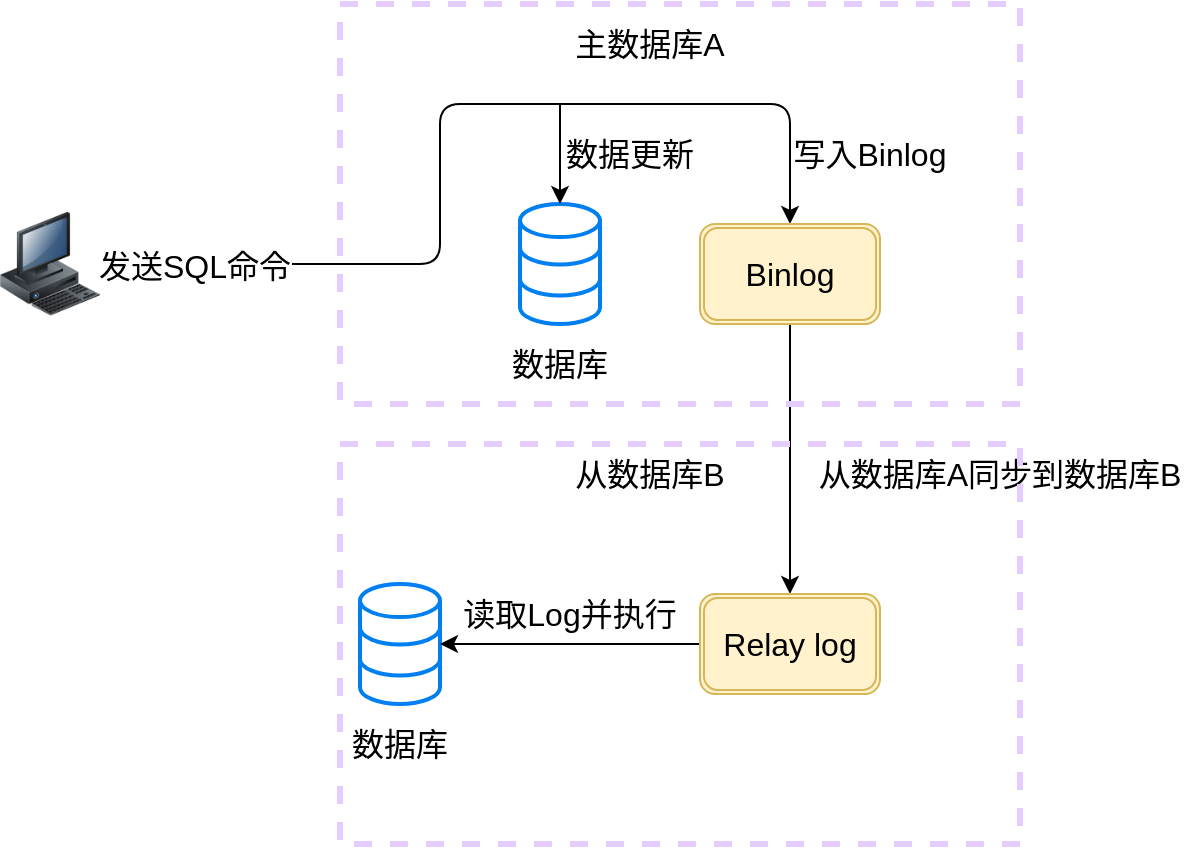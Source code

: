 <mxfile version="12.8.4" type="device"><diagram id="8AWRADDCElaZFWk0rENE" name="Page-1"><mxGraphModel dx="1620" dy="441" grid="1" gridSize="10" guides="1" tooltips="1" connect="1" arrows="1" fold="1" page="1" pageScale="1" pageWidth="827" pageHeight="1169" math="0" shadow="0"><root><mxCell id="0"/><mxCell id="1" parent="0"/><mxCell id="sge8aesX8qD7mXoLwuwj-1" value="" style="html=1;verticalLabelPosition=bottom;align=center;labelBackgroundColor=#ffffff;verticalAlign=top;strokeWidth=2;strokeColor=#0080F0;shadow=0;dashed=0;shape=mxgraph.ios7.icons.data;fontSize=12;" vertex="1" parent="1"><mxGeometry x="150" y="440" width="40" height="60" as="geometry"/></mxCell><mxCell id="sge8aesX8qD7mXoLwuwj-8" style="endArrow=classic;html=1;fontFamily=Helvetica;fontSize=12;fontColor=#000000;align=center;strokeColor=#000000;edgeStyle=orthogonalEdgeStyle;" edge="1" parent="1" source="sge8aesX8qD7mXoLwuwj-4" target="sge8aesX8qD7mXoLwuwj-5"><mxGeometry relative="1" as="geometry"><mxPoint x="170" y="430" as="targetPoint"/><Array as="points"><mxPoint x="110" y="470"/><mxPoint x="110" y="390"/><mxPoint x="285" y="390"/></Array></mxGeometry></mxCell><mxCell id="sge8aesX8qD7mXoLwuwj-12" value="&lt;font style=&quot;font-size: 16px&quot;&gt;发送SQL命令&lt;/font&gt;" style="text;html=1;align=center;verticalAlign=middle;resizable=0;points=[];labelBackgroundColor=#ffffff;fontSize=12;" vertex="1" connectable="0" parent="sge8aesX8qD7mXoLwuwj-8"><mxGeometry x="-0.807" y="-1" relative="1" as="geometry"><mxPoint as="offset"/></mxGeometry></mxCell><mxCell id="sge8aesX8qD7mXoLwuwj-4" value="" style="image;html=1;labelBackgroundColor=#ffffff;image=img/lib/clip_art/computers/Workstation_128x128.png;fontSize=12;" vertex="1" parent="1"><mxGeometry x="-110" y="440" width="50" height="60" as="geometry"/></mxCell><mxCell id="sge8aesX8qD7mXoLwuwj-21" value="" style="edgeStyle=orthogonalEdgeStyle;rounded=0;orthogonalLoop=1;jettySize=auto;html=1;entryX=0.5;entryY=0;entryDx=0;entryDy=0;fontSize=12;" edge="1" parent="1" source="sge8aesX8qD7mXoLwuwj-5" target="sge8aesX8qD7mXoLwuwj-17"><mxGeometry relative="1" as="geometry"><mxPoint x="285" y="580" as="targetPoint"/></mxGeometry></mxCell><mxCell id="sge8aesX8qD7mXoLwuwj-5" value="" style="shape=ext;double=1;rounded=1;whiteSpace=wrap;html=1;fillColor=#fff2cc;strokeColor=#d6b656;fontSize=12;" vertex="1" parent="1"><mxGeometry x="240" y="450" width="90" height="50" as="geometry"/></mxCell><mxCell id="sge8aesX8qD7mXoLwuwj-7" value="&lt;font style=&quot;font-size: 16px&quot;&gt;Binlog&lt;/font&gt;" style="text;html=1;strokeColor=none;fillColor=none;align=center;verticalAlign=middle;whiteSpace=wrap;rounded=0;dashed=1;fontSize=12;" vertex="1" parent="1"><mxGeometry x="265" y="465" width="40" height="20" as="geometry"/></mxCell><mxCell id="sge8aesX8qD7mXoLwuwj-9" value="&lt;font style=&quot;font-size: 16px&quot;&gt;数据库&lt;/font&gt;" style="text;html=1;strokeColor=none;fillColor=none;align=center;verticalAlign=middle;whiteSpace=wrap;rounded=0;dashed=1;fontSize=12;" vertex="1" parent="1"><mxGeometry x="140" y="510" width="60" height="20" as="geometry"/></mxCell><mxCell id="sge8aesX8qD7mXoLwuwj-11" value="" style="endArrow=classic;html=1;fontSize=12;" edge="1" parent="1" target="sge8aesX8qD7mXoLwuwj-1"><mxGeometry width="50" height="50" relative="1" as="geometry"><mxPoint x="170" y="390" as="sourcePoint"/><mxPoint x="220" y="560" as="targetPoint"/></mxGeometry></mxCell><mxCell id="sge8aesX8qD7mXoLwuwj-13" value="&lt;font style=&quot;font-size: 16px&quot;&gt;数据更新&lt;/font&gt;" style="text;html=1;strokeColor=none;fillColor=none;align=center;verticalAlign=middle;whiteSpace=wrap;rounded=0;dashed=1;fontSize=12;" vertex="1" parent="1"><mxGeometry x="160" y="400" width="90" height="30" as="geometry"/></mxCell><mxCell id="sge8aesX8qD7mXoLwuwj-14" value="&lt;font style=&quot;font-size: 16px&quot;&gt;写入Binlog&lt;/font&gt;" style="text;html=1;strokeColor=none;fillColor=none;align=center;verticalAlign=middle;whiteSpace=wrap;rounded=0;dashed=1;fontSize=12;" vertex="1" parent="1"><mxGeometry x="280" y="405" width="90" height="20" as="geometry"/></mxCell><mxCell id="sge8aesX8qD7mXoLwuwj-16" value="" style="html=1;verticalLabelPosition=bottom;align=center;labelBackgroundColor=#ffffff;verticalAlign=top;strokeWidth=2;strokeColor=#0080F0;shadow=0;dashed=0;shape=mxgraph.ios7.icons.data;fontSize=12;" vertex="1" parent="1"><mxGeometry x="70" y="630" width="40" height="60" as="geometry"/></mxCell><mxCell id="sge8aesX8qD7mXoLwuwj-22" value="" style="edgeStyle=orthogonalEdgeStyle;rounded=0;orthogonalLoop=1;jettySize=auto;html=1;fontSize=12;" edge="1" parent="1" source="sge8aesX8qD7mXoLwuwj-17" target="sge8aesX8qD7mXoLwuwj-16"><mxGeometry relative="1" as="geometry"/></mxCell><mxCell id="sge8aesX8qD7mXoLwuwj-17" value="&lt;font style=&quot;font-size: 16px&quot;&gt;Relay log&lt;/font&gt;" style="shape=ext;double=1;rounded=1;whiteSpace=wrap;html=1;fillColor=#fff2cc;strokeColor=#d6b656;fontSize=12;" vertex="1" parent="1"><mxGeometry x="240" y="635" width="90" height="50" as="geometry"/></mxCell><mxCell id="sge8aesX8qD7mXoLwuwj-18" value="&lt;font style=&quot;font-size: 16px&quot;&gt;数据库&lt;/font&gt;" style="text;html=1;strokeColor=none;fillColor=none;align=center;verticalAlign=middle;whiteSpace=wrap;rounded=0;dashed=1;fontSize=12;" vertex="1" parent="1"><mxGeometry x="65" y="700" width="50" height="20" as="geometry"/></mxCell><mxCell id="sge8aesX8qD7mXoLwuwj-24" value="" style="rounded=0;whiteSpace=wrap;html=1;dashed=1;strokeColor=#E5CCFF;strokeWidth=3;fillColor=none;gradientColor=none;fontSize=12;" vertex="1" parent="1"><mxGeometry x="60" y="340" width="340" height="200" as="geometry"/></mxCell><mxCell id="sge8aesX8qD7mXoLwuwj-25" value="&lt;font style=&quot;font-size: 16px&quot;&gt;从数据库A同步到数据库B&lt;/font&gt;" style="text;html=1;strokeColor=none;fillColor=none;align=center;verticalAlign=middle;whiteSpace=wrap;rounded=0;dashed=1;fontSize=12;" vertex="1" parent="1"><mxGeometry x="290" y="565" width="200" height="20" as="geometry"/></mxCell><mxCell id="sge8aesX8qD7mXoLwuwj-26" value="&lt;font style=&quot;font-size: 16px&quot;&gt;主数据库A&lt;/font&gt;" style="text;html=1;strokeColor=none;fillColor=none;align=center;verticalAlign=middle;whiteSpace=wrap;rounded=0;dashed=1;fontSize=12;strokeWidth=2;" vertex="1" parent="1"><mxGeometry x="165" y="350" width="100" height="20" as="geometry"/></mxCell><mxCell id="sge8aesX8qD7mXoLwuwj-27" value="&lt;font style=&quot;font-size: 16px&quot;&gt;读取Log并执行&lt;/font&gt;" style="text;html=1;strokeColor=none;fillColor=none;align=center;verticalAlign=middle;whiteSpace=wrap;rounded=0;dashed=1;fontSize=12;" vertex="1" parent="1"><mxGeometry x="120" y="635" width="110" height="20" as="geometry"/></mxCell><mxCell id="sge8aesX8qD7mXoLwuwj-29" value="" style="rounded=0;whiteSpace=wrap;html=1;dashed=1;strokeColor=#E5CCFF;strokeWidth=3;fillColor=none;gradientColor=none;fontSize=12;" vertex="1" parent="1"><mxGeometry x="60" y="560" width="340" height="200" as="geometry"/></mxCell><mxCell id="sge8aesX8qD7mXoLwuwj-30" value="&lt;font style=&quot;font-size: 16px&quot;&gt;从数据库B&lt;/font&gt;" style="text;html=1;strokeColor=none;fillColor=none;align=center;verticalAlign=middle;whiteSpace=wrap;rounded=0;dashed=1;fontSize=12;strokeWidth=2;" vertex="1" parent="1"><mxGeometry x="165" y="565" width="100" height="20" as="geometry"/></mxCell></root></mxGraphModel></diagram></mxfile>